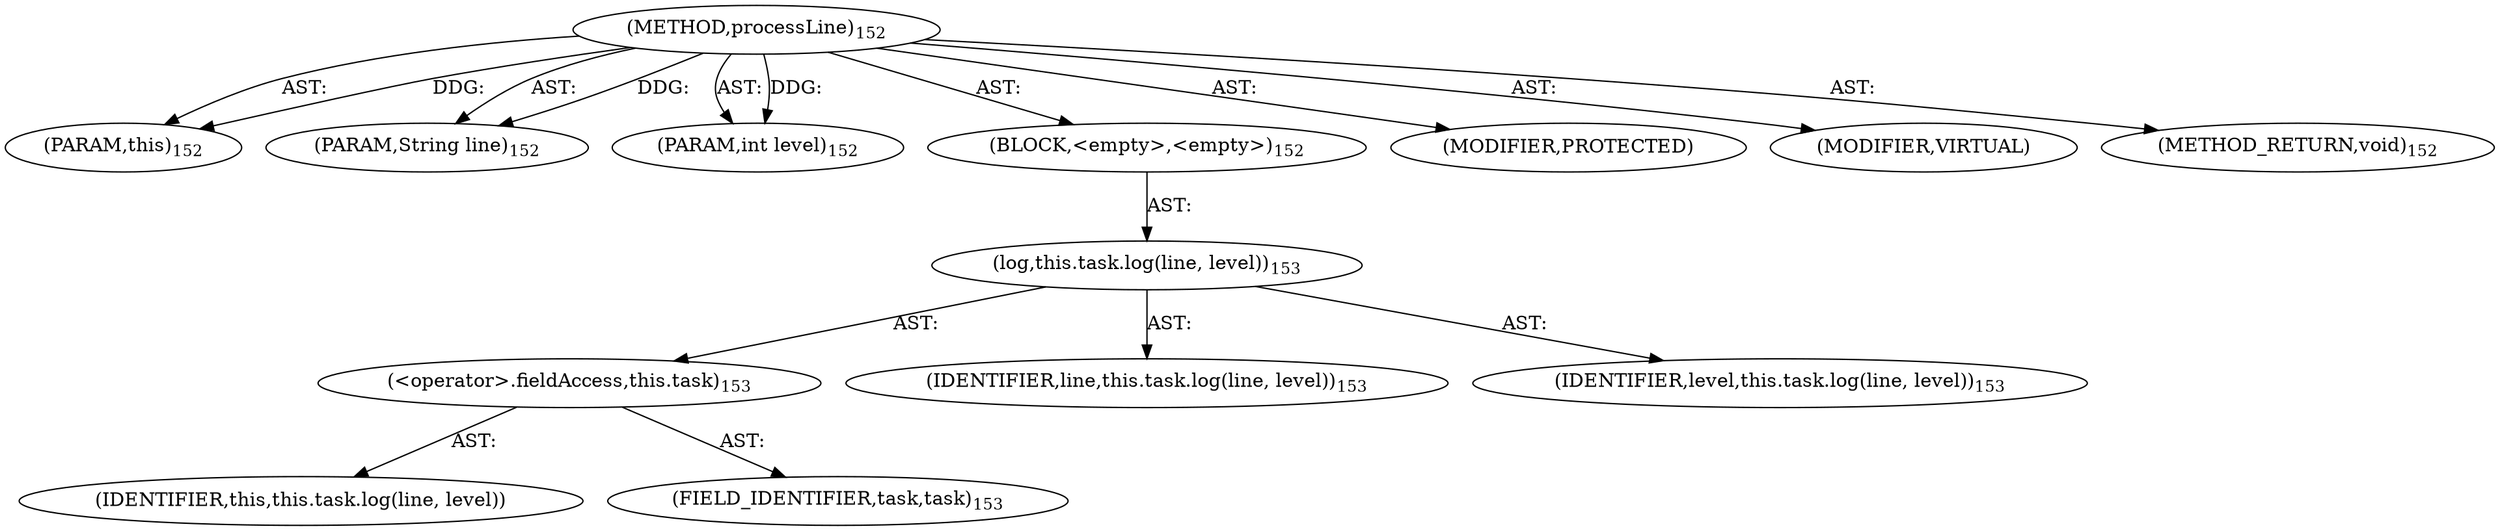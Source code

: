 digraph "processLine" {  
"111669149701" [label = <(METHOD,processLine)<SUB>152</SUB>> ]
"115964117003" [label = <(PARAM,this)<SUB>152</SUB>> ]
"115964117004" [label = <(PARAM,String line)<SUB>152</SUB>> ]
"115964117005" [label = <(PARAM,int level)<SUB>152</SUB>> ]
"25769803784" [label = <(BLOCK,&lt;empty&gt;,&lt;empty&gt;)<SUB>152</SUB>> ]
"30064771107" [label = <(log,this.task.log(line, level))<SUB>153</SUB>> ]
"30064771108" [label = <(&lt;operator&gt;.fieldAccess,this.task)<SUB>153</SUB>> ]
"68719476764" [label = <(IDENTIFIER,this,this.task.log(line, level))> ]
"55834574861" [label = <(FIELD_IDENTIFIER,task,task)<SUB>153</SUB>> ]
"68719476765" [label = <(IDENTIFIER,line,this.task.log(line, level))<SUB>153</SUB>> ]
"68719476766" [label = <(IDENTIFIER,level,this.task.log(line, level))<SUB>153</SUB>> ]
"133143986196" [label = <(MODIFIER,PROTECTED)> ]
"133143986197" [label = <(MODIFIER,VIRTUAL)> ]
"128849018885" [label = <(METHOD_RETURN,void)<SUB>152</SUB>> ]
  "111669149701" -> "115964117003"  [ label = "AST: "] 
  "111669149701" -> "115964117004"  [ label = "AST: "] 
  "111669149701" -> "115964117005"  [ label = "AST: "] 
  "111669149701" -> "25769803784"  [ label = "AST: "] 
  "111669149701" -> "133143986196"  [ label = "AST: "] 
  "111669149701" -> "133143986197"  [ label = "AST: "] 
  "111669149701" -> "128849018885"  [ label = "AST: "] 
  "25769803784" -> "30064771107"  [ label = "AST: "] 
  "30064771107" -> "30064771108"  [ label = "AST: "] 
  "30064771107" -> "68719476765"  [ label = "AST: "] 
  "30064771107" -> "68719476766"  [ label = "AST: "] 
  "30064771108" -> "68719476764"  [ label = "AST: "] 
  "30064771108" -> "55834574861"  [ label = "AST: "] 
  "111669149701" -> "115964117003"  [ label = "DDG: "] 
  "111669149701" -> "115964117004"  [ label = "DDG: "] 
  "111669149701" -> "115964117005"  [ label = "DDG: "] 
}

